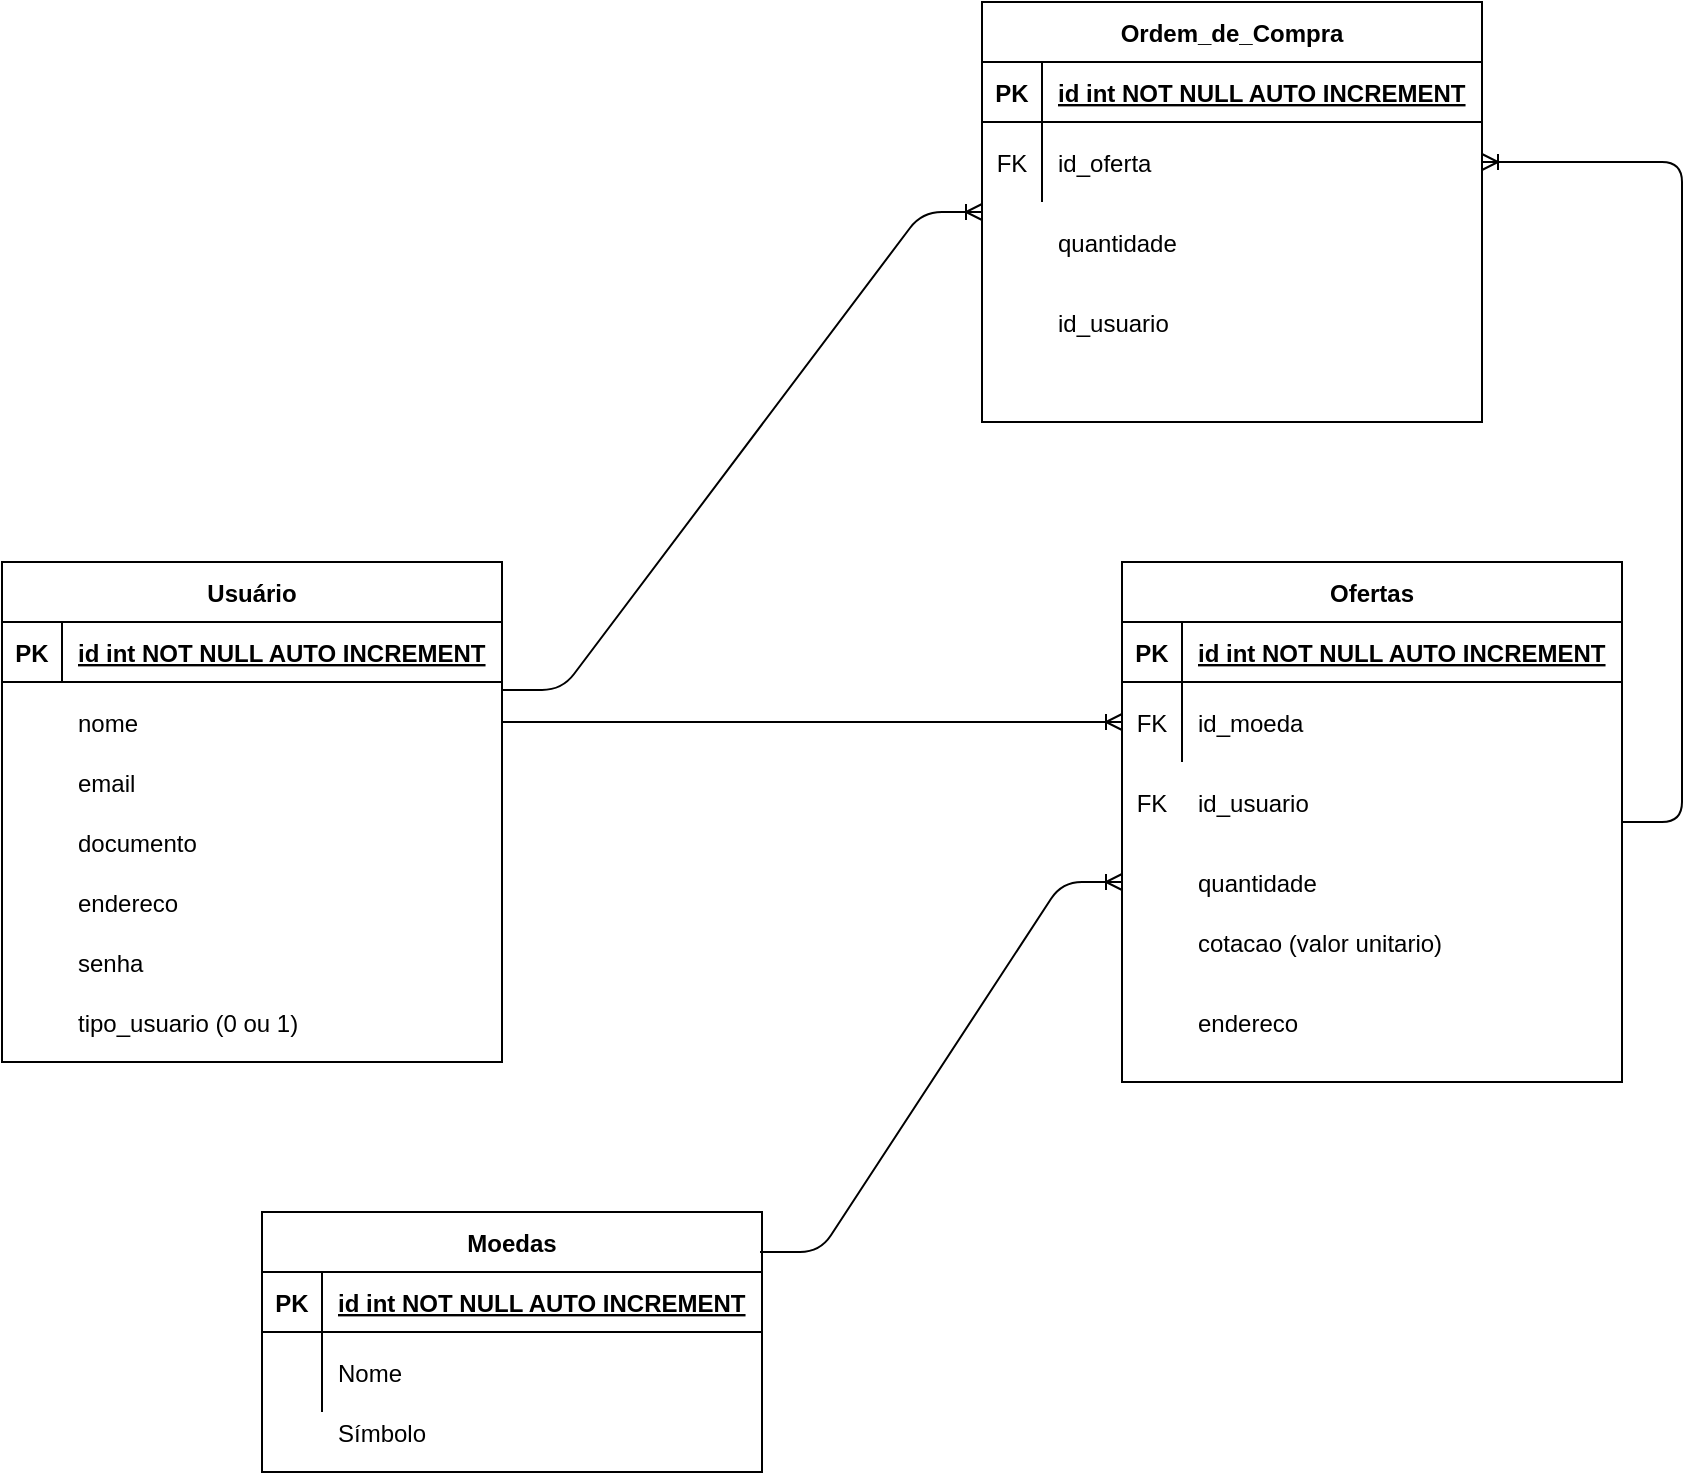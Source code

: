 <mxfile version="14.6.13" type="device"><diagram id="R2lEEEUBdFMjLlhIrx00" name="Page-1"><mxGraphModel dx="2253" dy="1894" grid="1" gridSize="10" guides="1" tooltips="1" connect="1" arrows="1" fold="1" page="1" pageScale="1" pageWidth="850" pageHeight="1100" math="0" shadow="0" extFonts="Permanent Marker^https://fonts.googleapis.com/css?family=Permanent+Marker"><root><mxCell id="0"/><mxCell id="1" parent="0"/><mxCell id="Q-mA-uk2lMA8WDZm__mp-52" value="Usuário" style="shape=table;startSize=30;container=1;collapsible=1;childLayout=tableLayout;fixedRows=1;rowLines=0;fontStyle=1;align=center;resizeLast=1;" parent="1" vertex="1"><mxGeometry x="-680" y="-210" width="250" height="250" as="geometry"/></mxCell><mxCell id="Q-mA-uk2lMA8WDZm__mp-53" value="" style="shape=partialRectangle;collapsible=0;dropTarget=0;pointerEvents=0;fillColor=none;points=[[0,0.5],[1,0.5]];portConstraint=eastwest;top=0;left=0;right=0;bottom=1;" parent="Q-mA-uk2lMA8WDZm__mp-52" vertex="1"><mxGeometry y="30" width="250" height="30" as="geometry"/></mxCell><mxCell id="Q-mA-uk2lMA8WDZm__mp-54" value="PK" style="shape=partialRectangle;overflow=hidden;connectable=0;fillColor=none;top=0;left=0;bottom=0;right=0;fontStyle=1;" parent="Q-mA-uk2lMA8WDZm__mp-53" vertex="1"><mxGeometry width="30" height="30" as="geometry"/></mxCell><mxCell id="Q-mA-uk2lMA8WDZm__mp-55" value="id int NOT NULL AUTO INCREMENT" style="shape=partialRectangle;overflow=hidden;connectable=0;fillColor=none;top=0;left=0;bottom=0;right=0;align=left;spacingLeft=6;fontStyle=5;" parent="Q-mA-uk2lMA8WDZm__mp-53" vertex="1"><mxGeometry x="30" width="220" height="30" as="geometry"/></mxCell><mxCell id="lnxT6C4PtKu-bbbu77dr-1" value="Moedas" style="shape=table;startSize=30;container=1;collapsible=1;childLayout=tableLayout;fixedRows=1;rowLines=0;fontStyle=1;align=center;resizeLast=1;" vertex="1" parent="1"><mxGeometry x="-550" y="115" width="250" height="130" as="geometry"/></mxCell><mxCell id="lnxT6C4PtKu-bbbu77dr-2" value="" style="shape=partialRectangle;collapsible=0;dropTarget=0;pointerEvents=0;fillColor=none;points=[[0,0.5],[1,0.5]];portConstraint=eastwest;top=0;left=0;right=0;bottom=1;" vertex="1" parent="lnxT6C4PtKu-bbbu77dr-1"><mxGeometry y="30" width="250" height="30" as="geometry"/></mxCell><mxCell id="lnxT6C4PtKu-bbbu77dr-3" value="PK" style="shape=partialRectangle;overflow=hidden;connectable=0;fillColor=none;top=0;left=0;bottom=0;right=0;fontStyle=1;" vertex="1" parent="lnxT6C4PtKu-bbbu77dr-2"><mxGeometry width="30" height="30" as="geometry"/></mxCell><mxCell id="lnxT6C4PtKu-bbbu77dr-4" value="id int NOT NULL AUTO INCREMENT" style="shape=partialRectangle;overflow=hidden;connectable=0;fillColor=none;top=0;left=0;bottom=0;right=0;align=left;spacingLeft=6;fontStyle=5;" vertex="1" parent="lnxT6C4PtKu-bbbu77dr-2"><mxGeometry x="30" width="220" height="30" as="geometry"/></mxCell><mxCell id="lnxT6C4PtKu-bbbu77dr-5" value="" style="shape=partialRectangle;collapsible=0;dropTarget=0;pointerEvents=0;fillColor=none;points=[[0,0.5],[1,0.5]];portConstraint=eastwest;top=0;left=0;right=0;bottom=0;" vertex="1" parent="lnxT6C4PtKu-bbbu77dr-1"><mxGeometry y="60" width="250" height="40" as="geometry"/></mxCell><mxCell id="lnxT6C4PtKu-bbbu77dr-6" value="" style="shape=partialRectangle;overflow=hidden;connectable=0;fillColor=none;top=0;left=0;bottom=0;right=0;" vertex="1" parent="lnxT6C4PtKu-bbbu77dr-5"><mxGeometry width="30" height="40" as="geometry"/></mxCell><mxCell id="lnxT6C4PtKu-bbbu77dr-7" value="Nome" style="shape=partialRectangle;overflow=hidden;connectable=0;fillColor=none;top=0;left=0;bottom=0;right=0;align=left;spacingLeft=6;" vertex="1" parent="lnxT6C4PtKu-bbbu77dr-5"><mxGeometry x="30" width="220" height="40" as="geometry"/></mxCell><mxCell id="lnxT6C4PtKu-bbbu77dr-8" value="Ofertas" style="shape=table;startSize=30;container=1;collapsible=1;childLayout=tableLayout;fixedRows=1;rowLines=0;fontStyle=1;align=center;resizeLast=1;" vertex="1" parent="1"><mxGeometry x="-120" y="-210" width="250" height="260" as="geometry"/></mxCell><mxCell id="lnxT6C4PtKu-bbbu77dr-9" value="" style="shape=partialRectangle;collapsible=0;dropTarget=0;pointerEvents=0;fillColor=none;points=[[0,0.5],[1,0.5]];portConstraint=eastwest;top=0;left=0;right=0;bottom=1;" vertex="1" parent="lnxT6C4PtKu-bbbu77dr-8"><mxGeometry y="30" width="250" height="30" as="geometry"/></mxCell><mxCell id="lnxT6C4PtKu-bbbu77dr-10" value="PK" style="shape=partialRectangle;overflow=hidden;connectable=0;fillColor=none;top=0;left=0;bottom=0;right=0;fontStyle=1;" vertex="1" parent="lnxT6C4PtKu-bbbu77dr-9"><mxGeometry width="30" height="30" as="geometry"/></mxCell><mxCell id="lnxT6C4PtKu-bbbu77dr-11" value="id int NOT NULL AUTO INCREMENT" style="shape=partialRectangle;overflow=hidden;connectable=0;fillColor=none;top=0;left=0;bottom=0;right=0;align=left;spacingLeft=6;fontStyle=5;" vertex="1" parent="lnxT6C4PtKu-bbbu77dr-9"><mxGeometry x="30" width="220" height="30" as="geometry"/></mxCell><mxCell id="lnxT6C4PtKu-bbbu77dr-12" value="" style="shape=partialRectangle;collapsible=0;dropTarget=0;pointerEvents=0;fillColor=none;points=[[0,0.5],[1,0.5]];portConstraint=eastwest;top=0;left=0;right=0;bottom=0;" vertex="1" parent="lnxT6C4PtKu-bbbu77dr-8"><mxGeometry y="60" width="250" height="40" as="geometry"/></mxCell><mxCell id="lnxT6C4PtKu-bbbu77dr-13" value="FK" style="shape=partialRectangle;overflow=hidden;connectable=0;fillColor=none;top=0;left=0;bottom=0;right=0;" vertex="1" parent="lnxT6C4PtKu-bbbu77dr-12"><mxGeometry width="30" height="40" as="geometry"/></mxCell><mxCell id="lnxT6C4PtKu-bbbu77dr-14" value="id_moeda" style="shape=partialRectangle;overflow=hidden;connectable=0;fillColor=none;top=0;left=0;bottom=0;right=0;align=left;spacingLeft=6;" vertex="1" parent="lnxT6C4PtKu-bbbu77dr-12"><mxGeometry x="30" width="220" height="40" as="geometry"/></mxCell><mxCell id="lnxT6C4PtKu-bbbu77dr-15" value="quantidade" style="shape=partialRectangle;overflow=hidden;connectable=0;fillColor=none;top=0;left=0;bottom=0;right=0;align=left;spacingLeft=6;" vertex="1" parent="1"><mxGeometry x="-90" y="-70" width="220" height="40" as="geometry"/></mxCell><mxCell id="lnxT6C4PtKu-bbbu77dr-16" value="" style="edgeStyle=entityRelationEdgeStyle;fontSize=12;html=1;endArrow=ERoneToMany;exitX=0.996;exitY=0.154;exitDx=0;exitDy=0;exitPerimeter=0;" edge="1" parent="1" source="lnxT6C4PtKu-bbbu77dr-1"><mxGeometry width="100" height="100" relative="1" as="geometry"><mxPoint x="-350" y="70" as="sourcePoint"/><mxPoint x="-120" y="-50" as="targetPoint"/></mxGeometry></mxCell><mxCell id="lnxT6C4PtKu-bbbu77dr-17" value="cotacao (valor unitario)" style="shape=partialRectangle;overflow=hidden;connectable=0;fillColor=none;top=0;left=0;bottom=0;right=0;align=left;spacingLeft=6;" vertex="1" parent="1"><mxGeometry x="-90" y="-40" width="220" height="40" as="geometry"/></mxCell><mxCell id="lnxT6C4PtKu-bbbu77dr-18" value="" style="edgeStyle=entityRelationEdgeStyle;fontSize=12;html=1;endArrow=ERoneToMany;entryX=0;entryY=0.5;entryDx=0;entryDy=0;" edge="1" parent="1" target="lnxT6C4PtKu-bbbu77dr-12"><mxGeometry width="100" height="100" relative="1" as="geometry"><mxPoint x="-430" y="-130" as="sourcePoint"/><mxPoint x="-130" y="-270" as="targetPoint"/></mxGeometry></mxCell><mxCell id="lnxT6C4PtKu-bbbu77dr-19" value="id_usuario" style="shape=partialRectangle;overflow=hidden;connectable=0;fillColor=none;top=0;left=0;bottom=0;right=0;align=left;spacingLeft=6;" vertex="1" parent="1"><mxGeometry x="-90" y="-110" width="210" height="40" as="geometry"/></mxCell><mxCell id="lnxT6C4PtKu-bbbu77dr-20" value="FK" style="shape=partialRectangle;overflow=hidden;connectable=0;fillColor=none;top=0;left=0;bottom=0;right=0;" vertex="1" parent="1"><mxGeometry x="-120" y="-110" width="30" height="40" as="geometry"/></mxCell><mxCell id="lnxT6C4PtKu-bbbu77dr-21" value="Ordem_de_Compra" style="shape=table;startSize=30;container=1;collapsible=1;childLayout=tableLayout;fixedRows=1;rowLines=0;fontStyle=1;align=center;resizeLast=1;" vertex="1" parent="1"><mxGeometry x="-190" y="-490" width="250" height="210" as="geometry"/></mxCell><mxCell id="lnxT6C4PtKu-bbbu77dr-22" value="" style="shape=partialRectangle;collapsible=0;dropTarget=0;pointerEvents=0;fillColor=none;points=[[0,0.5],[1,0.5]];portConstraint=eastwest;top=0;left=0;right=0;bottom=1;" vertex="1" parent="lnxT6C4PtKu-bbbu77dr-21"><mxGeometry y="30" width="250" height="30" as="geometry"/></mxCell><mxCell id="lnxT6C4PtKu-bbbu77dr-23" value="PK" style="shape=partialRectangle;overflow=hidden;connectable=0;fillColor=none;top=0;left=0;bottom=0;right=0;fontStyle=1;" vertex="1" parent="lnxT6C4PtKu-bbbu77dr-22"><mxGeometry width="30" height="30" as="geometry"/></mxCell><mxCell id="lnxT6C4PtKu-bbbu77dr-24" value="id int NOT NULL AUTO INCREMENT" style="shape=partialRectangle;overflow=hidden;connectable=0;fillColor=none;top=0;left=0;bottom=0;right=0;align=left;spacingLeft=6;fontStyle=5;" vertex="1" parent="lnxT6C4PtKu-bbbu77dr-22"><mxGeometry x="30" width="220" height="30" as="geometry"/></mxCell><mxCell id="lnxT6C4PtKu-bbbu77dr-25" value="" style="shape=partialRectangle;collapsible=0;dropTarget=0;pointerEvents=0;fillColor=none;points=[[0,0.5],[1,0.5]];portConstraint=eastwest;top=0;left=0;right=0;bottom=0;" vertex="1" parent="lnxT6C4PtKu-bbbu77dr-21"><mxGeometry y="60" width="250" height="40" as="geometry"/></mxCell><mxCell id="lnxT6C4PtKu-bbbu77dr-26" value="FK" style="shape=partialRectangle;overflow=hidden;connectable=0;fillColor=none;top=0;left=0;bottom=0;right=0;" vertex="1" parent="lnxT6C4PtKu-bbbu77dr-25"><mxGeometry width="30" height="40" as="geometry"/></mxCell><mxCell id="lnxT6C4PtKu-bbbu77dr-27" value="id_oferta" style="shape=partialRectangle;overflow=hidden;connectable=0;fillColor=none;top=0;left=0;bottom=0;right=0;align=left;spacingLeft=6;" vertex="1" parent="lnxT6C4PtKu-bbbu77dr-25"><mxGeometry x="30" width="220" height="40" as="geometry"/></mxCell><mxCell id="lnxT6C4PtKu-bbbu77dr-28" value="" style="edgeStyle=entityRelationEdgeStyle;fontSize=12;html=1;endArrow=ERoneToMany;" edge="1" parent="1" target="lnxT6C4PtKu-bbbu77dr-25"><mxGeometry width="100" height="100" relative="1" as="geometry"><mxPoint x="130" y="-80" as="sourcePoint"/><mxPoint x="420" y="-160" as="targetPoint"/></mxGeometry></mxCell><mxCell id="lnxT6C4PtKu-bbbu77dr-29" value="" style="shape=partialRectangle;collapsible=0;dropTarget=0;pointerEvents=0;fillColor=none;points=[[0,0.5],[1,0.5]];portConstraint=eastwest;top=0;left=0;right=0;bottom=0;" vertex="1" parent="1"><mxGeometry x="-190" y="-390" width="250" height="40" as="geometry"/></mxCell><mxCell id="lnxT6C4PtKu-bbbu77dr-30" value="" style="shape=partialRectangle;overflow=hidden;connectable=0;fillColor=none;top=0;left=0;bottom=0;right=0;" vertex="1" parent="lnxT6C4PtKu-bbbu77dr-29"><mxGeometry width="30" height="40" as="geometry"/></mxCell><mxCell id="lnxT6C4PtKu-bbbu77dr-31" value="quantidade" style="shape=partialRectangle;overflow=hidden;connectable=0;fillColor=none;top=0;left=0;bottom=0;right=0;align=left;spacingLeft=6;" vertex="1" parent="lnxT6C4PtKu-bbbu77dr-29"><mxGeometry x="30" width="220" height="40" as="geometry"/></mxCell><mxCell id="lnxT6C4PtKu-bbbu77dr-32" value="" style="shape=partialRectangle;collapsible=0;dropTarget=0;pointerEvents=0;fillColor=none;points=[[0,0.5],[1,0.5]];portConstraint=eastwest;top=0;left=0;right=0;bottom=0;" vertex="1" parent="1"><mxGeometry x="-190" y="-350" width="250" height="40" as="geometry"/></mxCell><mxCell id="lnxT6C4PtKu-bbbu77dr-33" value="" style="shape=partialRectangle;overflow=hidden;connectable=0;fillColor=none;top=0;left=0;bottom=0;right=0;" vertex="1" parent="lnxT6C4PtKu-bbbu77dr-32"><mxGeometry width="30" height="40" as="geometry"/></mxCell><mxCell id="lnxT6C4PtKu-bbbu77dr-34" value="id_usuario" style="shape=partialRectangle;overflow=hidden;connectable=0;fillColor=none;top=0;left=0;bottom=0;right=0;align=left;spacingLeft=6;" vertex="1" parent="lnxT6C4PtKu-bbbu77dr-32"><mxGeometry x="30" width="220" height="40" as="geometry"/></mxCell><mxCell id="lnxT6C4PtKu-bbbu77dr-35" value="" style="edgeStyle=entityRelationEdgeStyle;fontSize=12;html=1;endArrow=ERoneToMany;exitX=1;exitY=1.133;exitDx=0;exitDy=0;exitPerimeter=0;entryX=0;entryY=0.5;entryDx=0;entryDy=0;" edge="1" parent="1" source="Q-mA-uk2lMA8WDZm__mp-53" target="lnxT6C4PtKu-bbbu77dr-21"><mxGeometry width="100" height="100" relative="1" as="geometry"><mxPoint x="-660" y="-480" as="sourcePoint"/><mxPoint x="-170" y="-217.5" as="targetPoint"/></mxGeometry></mxCell><mxCell id="lnxT6C4PtKu-bbbu77dr-36" value="endereco" style="shape=partialRectangle;overflow=hidden;connectable=0;fillColor=none;top=0;left=0;bottom=0;right=0;align=left;spacingLeft=6;" vertex="1" parent="1"><mxGeometry x="-90" width="220" height="40" as="geometry"/></mxCell><mxCell id="lnxT6C4PtKu-bbbu77dr-37" value="" style="shape=partialRectangle;collapsible=0;dropTarget=0;pointerEvents=0;fillColor=none;points=[[0,0.5],[1,0.5]];portConstraint=eastwest;top=0;left=0;right=0;bottom=0;" vertex="1" parent="1"><mxGeometry x="-590" y="150" width="250" height="60" as="geometry"/></mxCell><mxCell id="lnxT6C4PtKu-bbbu77dr-38" value="" style="shape=partialRectangle;overflow=hidden;connectable=0;fillColor=none;top=0;left=0;bottom=0;right=0;" vertex="1" parent="lnxT6C4PtKu-bbbu77dr-37"><mxGeometry width="30" height="60" as="geometry"/></mxCell><mxCell id="lnxT6C4PtKu-bbbu77dr-39" value="Símbolo" style="shape=partialRectangle;overflow=hidden;connectable=0;fillColor=none;top=0;left=0;bottom=0;right=0;align=left;spacingLeft=6;" vertex="1" parent="1"><mxGeometry x="-520" y="205" width="220" height="40" as="geometry"/></mxCell><mxCell id="lnxT6C4PtKu-bbbu77dr-40" value="" style="shape=partialRectangle;collapsible=0;dropTarget=0;pointerEvents=0;fillColor=none;points=[[0,0.5],[1,0.5]];portConstraint=eastwest;top=0;left=0;right=0;bottom=0;" vertex="1" parent="1"><mxGeometry x="-680" y="-150" width="250" height="40" as="geometry"/></mxCell><mxCell id="lnxT6C4PtKu-bbbu77dr-41" value="" style="shape=partialRectangle;overflow=hidden;connectable=0;fillColor=none;top=0;left=0;bottom=0;right=0;" vertex="1" parent="lnxT6C4PtKu-bbbu77dr-40"><mxGeometry width="30" height="40" as="geometry"/></mxCell><mxCell id="lnxT6C4PtKu-bbbu77dr-42" value="nome" style="shape=partialRectangle;overflow=hidden;connectable=0;fillColor=none;top=0;left=0;bottom=0;right=0;align=left;spacingLeft=6;" vertex="1" parent="lnxT6C4PtKu-bbbu77dr-40"><mxGeometry x="30" width="220" height="40" as="geometry"/></mxCell><mxCell id="lnxT6C4PtKu-bbbu77dr-43" value="email" style="shape=partialRectangle;overflow=hidden;connectable=0;fillColor=none;top=0;left=0;bottom=0;right=0;align=left;spacingLeft=6;" vertex="1" parent="1"><mxGeometry x="-650" y="-120" width="220" height="40" as="geometry"/></mxCell><mxCell id="lnxT6C4PtKu-bbbu77dr-44" value="senha" style="shape=partialRectangle;overflow=hidden;connectable=0;fillColor=none;top=0;left=0;bottom=0;right=0;align=left;spacingLeft=6;" vertex="1" parent="1"><mxGeometry x="-650" y="-30" width="220" height="40" as="geometry"/></mxCell><mxCell id="lnxT6C4PtKu-bbbu77dr-45" value="endereco" style="shape=partialRectangle;overflow=hidden;connectable=0;fillColor=none;top=0;left=0;bottom=0;right=0;align=left;spacingLeft=6;" vertex="1" parent="1"><mxGeometry x="-650" y="-60" width="220" height="40" as="geometry"/></mxCell><mxCell id="lnxT6C4PtKu-bbbu77dr-46" value="documento" style="shape=partialRectangle;overflow=hidden;connectable=0;fillColor=none;top=0;left=0;bottom=0;right=0;align=left;spacingLeft=6;" vertex="1" parent="1"><mxGeometry x="-650" y="-90" width="220" height="40" as="geometry"/></mxCell><mxCell id="lnxT6C4PtKu-bbbu77dr-47" value="tipo_usuario (0 ou 1)" style="shape=partialRectangle;overflow=hidden;connectable=0;fillColor=none;top=0;left=0;bottom=0;right=0;align=left;spacingLeft=6;" vertex="1" parent="1"><mxGeometry x="-650" width="220" height="40" as="geometry"/></mxCell></root></mxGraphModel></diagram></mxfile>